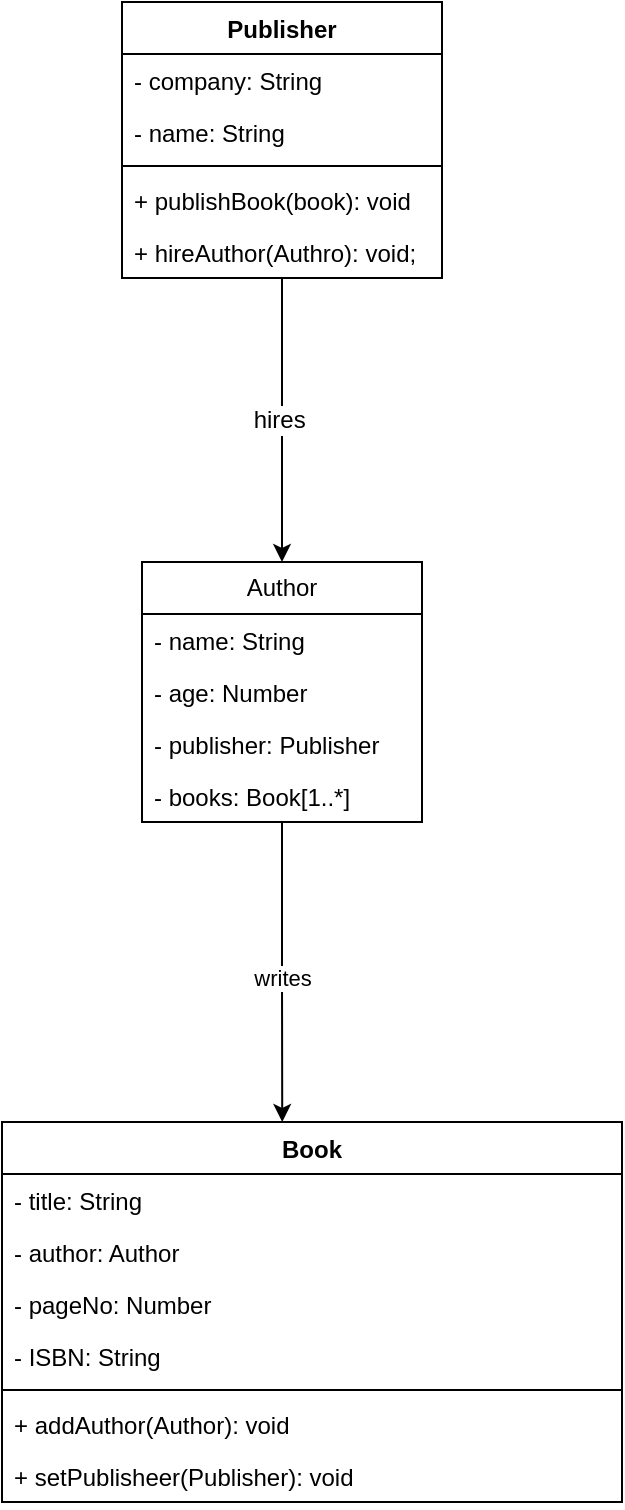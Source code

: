<mxfile version="21.3.2" type="github">
  <diagram name="Page-1" id="RXEJC3i6YqQSCGNI8xU-">
    <mxGraphModel dx="1229" dy="2726" grid="1" gridSize="10" guides="1" tooltips="1" connect="1" arrows="1" fold="1" page="1" pageScale="1" pageWidth="1169" pageHeight="827" math="0" shadow="0">
      <root>
        <mxCell id="0" />
        <mxCell id="1" parent="0" />
        <mxCell id="Vu9Rj7fkHPu-xt-_ATMx-12" value="Author" style="swimlane;fontStyle=0;childLayout=stackLayout;horizontal=1;startSize=26;fillColor=none;horizontalStack=0;resizeParent=1;resizeParentMax=0;resizeLast=0;collapsible=1;marginBottom=0;whiteSpace=wrap;html=1;" parent="1" vertex="1">
          <mxGeometry x="430" y="-1330" width="140" height="130" as="geometry" />
        </mxCell>
        <mxCell id="Vu9Rj7fkHPu-xt-_ATMx-13" value="- name: String" style="text;strokeColor=none;fillColor=none;align=left;verticalAlign=top;spacingLeft=4;spacingRight=4;overflow=hidden;rotatable=0;points=[[0,0.5],[1,0.5]];portConstraint=eastwest;whiteSpace=wrap;html=1;" parent="Vu9Rj7fkHPu-xt-_ATMx-12" vertex="1">
          <mxGeometry y="26" width="140" height="26" as="geometry" />
        </mxCell>
        <mxCell id="Vu9Rj7fkHPu-xt-_ATMx-14" value="- age: Number" style="text;strokeColor=none;fillColor=none;align=left;verticalAlign=top;spacingLeft=4;spacingRight=4;overflow=hidden;rotatable=0;points=[[0,0.5],[1,0.5]];portConstraint=eastwest;whiteSpace=wrap;html=1;" parent="Vu9Rj7fkHPu-xt-_ATMx-12" vertex="1">
          <mxGeometry y="52" width="140" height="26" as="geometry" />
        </mxCell>
        <mxCell id="Vu9Rj7fkHPu-xt-_ATMx-53" value="- publisher: Publisher" style="text;strokeColor=none;fillColor=none;align=left;verticalAlign=top;spacingLeft=4;spacingRight=4;overflow=hidden;rotatable=0;points=[[0,0.5],[1,0.5]];portConstraint=eastwest;whiteSpace=wrap;html=1;fontSize=12;fontFamily=Helvetica;fontColor=default;" parent="Vu9Rj7fkHPu-xt-_ATMx-12" vertex="1">
          <mxGeometry y="78" width="140" height="26" as="geometry" />
        </mxCell>
        <mxCell id="Vu9Rj7fkHPu-xt-_ATMx-15" value="- books: Book[1..*]" style="text;strokeColor=none;fillColor=none;align=left;verticalAlign=top;spacingLeft=4;spacingRight=4;overflow=hidden;rotatable=0;points=[[0,0.5],[1,0.5]];portConstraint=eastwest;whiteSpace=wrap;html=1;" parent="Vu9Rj7fkHPu-xt-_ATMx-12" vertex="1">
          <mxGeometry y="104" width="140" height="26" as="geometry" />
        </mxCell>
        <mxCell id="Vu9Rj7fkHPu-xt-_ATMx-26" style="edgeStyle=orthogonalEdgeStyle;rounded=0;orthogonalLoop=1;jettySize=auto;html=1;entryX=0.452;entryY=0;entryDx=0;entryDy=0;align=center;exitX=0.5;exitY=1;exitDx=0;exitDy=0;entryPerimeter=0;" parent="1" source="Vu9Rj7fkHPu-xt-_ATMx-12" target="Vu9Rj7fkHPu-xt-_ATMx-28" edge="1">
          <mxGeometry relative="1" as="geometry">
            <mxPoint x="485" y="-1050" as="targetPoint" />
          </mxGeometry>
        </mxCell>
        <mxCell id="Vu9Rj7fkHPu-xt-_ATMx-27" value="writes" style="edgeLabel;html=1;align=center;verticalAlign=middle;resizable=0;points=[];" parent="Vu9Rj7fkHPu-xt-_ATMx-26" vertex="1" connectable="0">
          <mxGeometry x="0.044" y="-1" relative="1" as="geometry">
            <mxPoint x="1" y="-1" as="offset" />
          </mxGeometry>
        </mxCell>
        <mxCell id="Vu9Rj7fkHPu-xt-_ATMx-28" value="Book" style="swimlane;fontStyle=1;align=center;verticalAlign=top;childLayout=stackLayout;horizontal=1;startSize=26;horizontalStack=0;resizeParent=1;resizeParentMax=0;resizeLast=0;collapsible=1;marginBottom=0;whiteSpace=wrap;html=1;" parent="1" vertex="1">
          <mxGeometry x="360" y="-1050" width="310" height="190" as="geometry" />
        </mxCell>
        <mxCell id="Vu9Rj7fkHPu-xt-_ATMx-29" value="- title: String" style="text;strokeColor=none;fillColor=none;align=left;verticalAlign=top;spacingLeft=4;spacingRight=4;overflow=hidden;rotatable=0;points=[[0,0.5],[1,0.5]];portConstraint=eastwest;whiteSpace=wrap;html=1;" parent="Vu9Rj7fkHPu-xt-_ATMx-28" vertex="1">
          <mxGeometry y="26" width="310" height="26" as="geometry" />
        </mxCell>
        <mxCell id="Vu9Rj7fkHPu-xt-_ATMx-52" value="- author: Author" style="text;strokeColor=none;fillColor=none;align=left;verticalAlign=top;spacingLeft=4;spacingRight=4;overflow=hidden;rotatable=0;points=[[0,0.5],[1,0.5]];portConstraint=eastwest;whiteSpace=wrap;html=1;fontSize=12;fontFamily=Helvetica;fontColor=default;" parent="Vu9Rj7fkHPu-xt-_ATMx-28" vertex="1">
          <mxGeometry y="52" width="310" height="26" as="geometry" />
        </mxCell>
        <mxCell id="8zoixZYQ7rLj7DFZOB2d-1" value="- pageNo: Number" style="text;strokeColor=none;fillColor=none;align=left;verticalAlign=top;spacingLeft=4;spacingRight=4;overflow=hidden;rotatable=0;points=[[0,0.5],[1,0.5]];portConstraint=eastwest;whiteSpace=wrap;html=1;fontSize=12;fontFamily=Helvetica;fontColor=default;" parent="Vu9Rj7fkHPu-xt-_ATMx-28" vertex="1">
          <mxGeometry y="78" width="310" height="26" as="geometry" />
        </mxCell>
        <mxCell id="Vu9Rj7fkHPu-xt-_ATMx-33" value="- ISBN: String" style="text;strokeColor=none;fillColor=none;align=left;verticalAlign=top;spacingLeft=4;spacingRight=4;overflow=hidden;rotatable=0;points=[[0,0.5],[1,0.5]];portConstraint=eastwest;whiteSpace=wrap;html=1;fontSize=12;fontFamily=Helvetica;fontColor=default;" parent="Vu9Rj7fkHPu-xt-_ATMx-28" vertex="1">
          <mxGeometry y="104" width="310" height="26" as="geometry" />
        </mxCell>
        <mxCell id="Vu9Rj7fkHPu-xt-_ATMx-30" value="" style="line;strokeWidth=1;fillColor=none;align=left;verticalAlign=middle;spacingTop=-1;spacingLeft=3;spacingRight=3;rotatable=0;labelPosition=right;points=[];portConstraint=eastwest;strokeColor=inherit;" parent="Vu9Rj7fkHPu-xt-_ATMx-28" vertex="1">
          <mxGeometry y="130" width="310" height="8" as="geometry" />
        </mxCell>
        <mxCell id="Vu9Rj7fkHPu-xt-_ATMx-34" value="+ addAuthor(Author): void" style="text;strokeColor=none;fillColor=none;align=left;verticalAlign=top;spacingLeft=4;spacingRight=4;overflow=hidden;rotatable=0;points=[[0,0.5],[1,0.5]];portConstraint=eastwest;whiteSpace=wrap;html=1;fontSize=12;fontFamily=Helvetica;fontColor=default;" parent="Vu9Rj7fkHPu-xt-_ATMx-28" vertex="1">
          <mxGeometry y="138" width="310" height="26" as="geometry" />
        </mxCell>
        <mxCell id="Vu9Rj7fkHPu-xt-_ATMx-31" value="+ setPublisheer(Publisher): void" style="text;strokeColor=none;fillColor=none;align=left;verticalAlign=top;spacingLeft=4;spacingRight=4;overflow=hidden;rotatable=0;points=[[0,0.5],[1,0.5]];portConstraint=eastwest;whiteSpace=wrap;html=1;" parent="Vu9Rj7fkHPu-xt-_ATMx-28" vertex="1">
          <mxGeometry y="164" width="310" height="26" as="geometry" />
        </mxCell>
        <mxCell id="Vu9Rj7fkHPu-xt-_ATMx-51" value="hires&amp;nbsp;" style="edgeStyle=orthogonalEdgeStyle;rounded=0;orthogonalLoop=1;jettySize=auto;html=1;fontFamily=Helvetica;fontSize=12;fontColor=default;" parent="1" source="Vu9Rj7fkHPu-xt-_ATMx-45" target="Vu9Rj7fkHPu-xt-_ATMx-12" edge="1">
          <mxGeometry relative="1" as="geometry" />
        </mxCell>
        <mxCell id="Vu9Rj7fkHPu-xt-_ATMx-45" value="Publisher" style="swimlane;fontStyle=1;align=center;verticalAlign=top;childLayout=stackLayout;horizontal=1;startSize=26;horizontalStack=0;resizeParent=1;resizeParentMax=0;resizeLast=0;collapsible=1;marginBottom=0;whiteSpace=wrap;html=1;fontFamily=Helvetica;fontSize=12;fontColor=default;fillColor=none;gradientColor=none;" parent="1" vertex="1">
          <mxGeometry x="420" y="-1610" width="160" height="138" as="geometry" />
        </mxCell>
        <mxCell id="Vu9Rj7fkHPu-xt-_ATMx-49" value="- company: String" style="text;strokeColor=none;fillColor=none;align=left;verticalAlign=top;spacingLeft=4;spacingRight=4;overflow=hidden;rotatable=0;points=[[0,0.5],[1,0.5]];portConstraint=eastwest;whiteSpace=wrap;html=1;fontSize=12;fontFamily=Helvetica;fontColor=default;" parent="Vu9Rj7fkHPu-xt-_ATMx-45" vertex="1">
          <mxGeometry y="26" width="160" height="26" as="geometry" />
        </mxCell>
        <mxCell id="Vu9Rj7fkHPu-xt-_ATMx-46" value="- name: String&lt;br&gt;" style="text;strokeColor=none;fillColor=none;align=left;verticalAlign=top;spacingLeft=4;spacingRight=4;overflow=hidden;rotatable=0;points=[[0,0.5],[1,0.5]];portConstraint=eastwest;whiteSpace=wrap;html=1;fontSize=12;fontFamily=Helvetica;fontColor=default;" parent="Vu9Rj7fkHPu-xt-_ATMx-45" vertex="1">
          <mxGeometry y="52" width="160" height="26" as="geometry" />
        </mxCell>
        <mxCell id="Vu9Rj7fkHPu-xt-_ATMx-47" value="" style="line;strokeWidth=1;fillColor=none;align=left;verticalAlign=middle;spacingTop=-1;spacingLeft=3;spacingRight=3;rotatable=0;labelPosition=right;points=[];portConstraint=eastwest;strokeColor=inherit;fontFamily=Helvetica;fontSize=12;fontColor=default;html=1;" parent="Vu9Rj7fkHPu-xt-_ATMx-45" vertex="1">
          <mxGeometry y="78" width="160" height="8" as="geometry" />
        </mxCell>
        <mxCell id="Vu9Rj7fkHPu-xt-_ATMx-48" value="+ publishBook(book): void" style="text;strokeColor=none;fillColor=none;align=left;verticalAlign=top;spacingLeft=4;spacingRight=4;overflow=hidden;rotatable=0;points=[[0,0.5],[1,0.5]];portConstraint=eastwest;whiteSpace=wrap;html=1;fontSize=12;fontFamily=Helvetica;fontColor=default;" parent="Vu9Rj7fkHPu-xt-_ATMx-45" vertex="1">
          <mxGeometry y="86" width="160" height="26" as="geometry" />
        </mxCell>
        <mxCell id="Vu9Rj7fkHPu-xt-_ATMx-50" value="+ hireAuthor(Authro): void;" style="text;strokeColor=none;fillColor=none;align=left;verticalAlign=top;spacingLeft=4;spacingRight=4;overflow=hidden;rotatable=0;points=[[0,0.5],[1,0.5]];portConstraint=eastwest;whiteSpace=wrap;html=1;fontSize=12;fontFamily=Helvetica;fontColor=default;" parent="Vu9Rj7fkHPu-xt-_ATMx-45" vertex="1">
          <mxGeometry y="112" width="160" height="26" as="geometry" />
        </mxCell>
      </root>
    </mxGraphModel>
  </diagram>
</mxfile>
